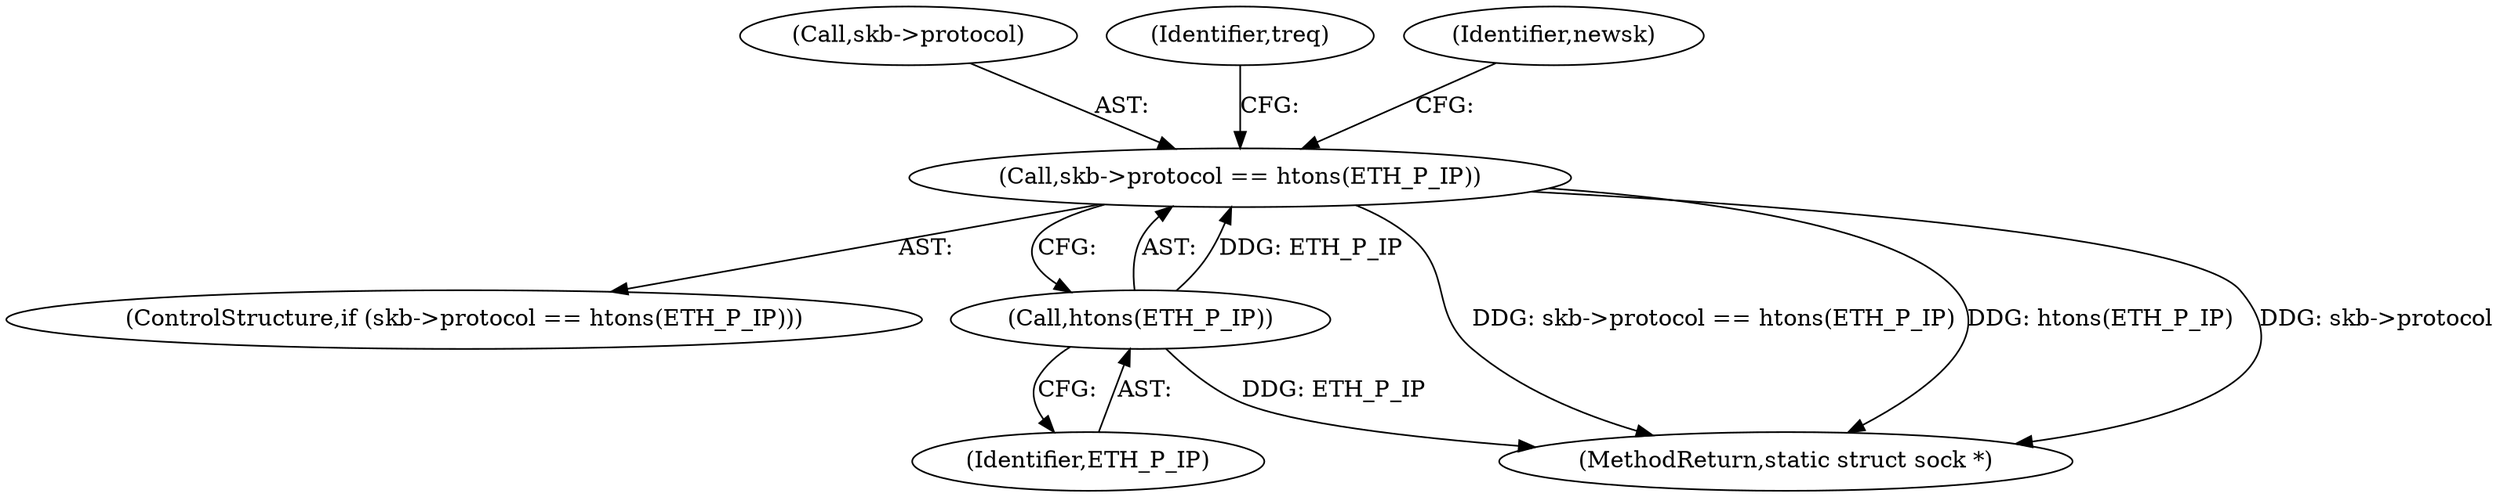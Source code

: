 digraph "0_linux_f6d8bd051c391c1c0458a30b2a7abcd939329259_33@pointer" {
"1000130" [label="(Call,skb->protocol == htons(ETH_P_IP))"];
"1000134" [label="(Call,htons(ETH_P_IP))"];
"1000129" [label="(ControlStructure,if (skb->protocol == htons(ETH_P_IP)))"];
"1000135" [label="(Identifier,ETH_P_IP)"];
"1000130" [label="(Call,skb->protocol == htons(ETH_P_IP))"];
"1000131" [label="(Call,skb->protocol)"];
"1000134" [label="(Call,htons(ETH_P_IP))"];
"1000604" [label="(MethodReturn,static struct sock *)"];
"1000257" [label="(Identifier,treq)"];
"1000138" [label="(Identifier,newsk)"];
"1000130" -> "1000129"  [label="AST: "];
"1000130" -> "1000134"  [label="CFG: "];
"1000131" -> "1000130"  [label="AST: "];
"1000134" -> "1000130"  [label="AST: "];
"1000138" -> "1000130"  [label="CFG: "];
"1000257" -> "1000130"  [label="CFG: "];
"1000130" -> "1000604"  [label="DDG: skb->protocol == htons(ETH_P_IP)"];
"1000130" -> "1000604"  [label="DDG: htons(ETH_P_IP)"];
"1000130" -> "1000604"  [label="DDG: skb->protocol"];
"1000134" -> "1000130"  [label="DDG: ETH_P_IP"];
"1000134" -> "1000135"  [label="CFG: "];
"1000135" -> "1000134"  [label="AST: "];
"1000134" -> "1000604"  [label="DDG: ETH_P_IP"];
}
